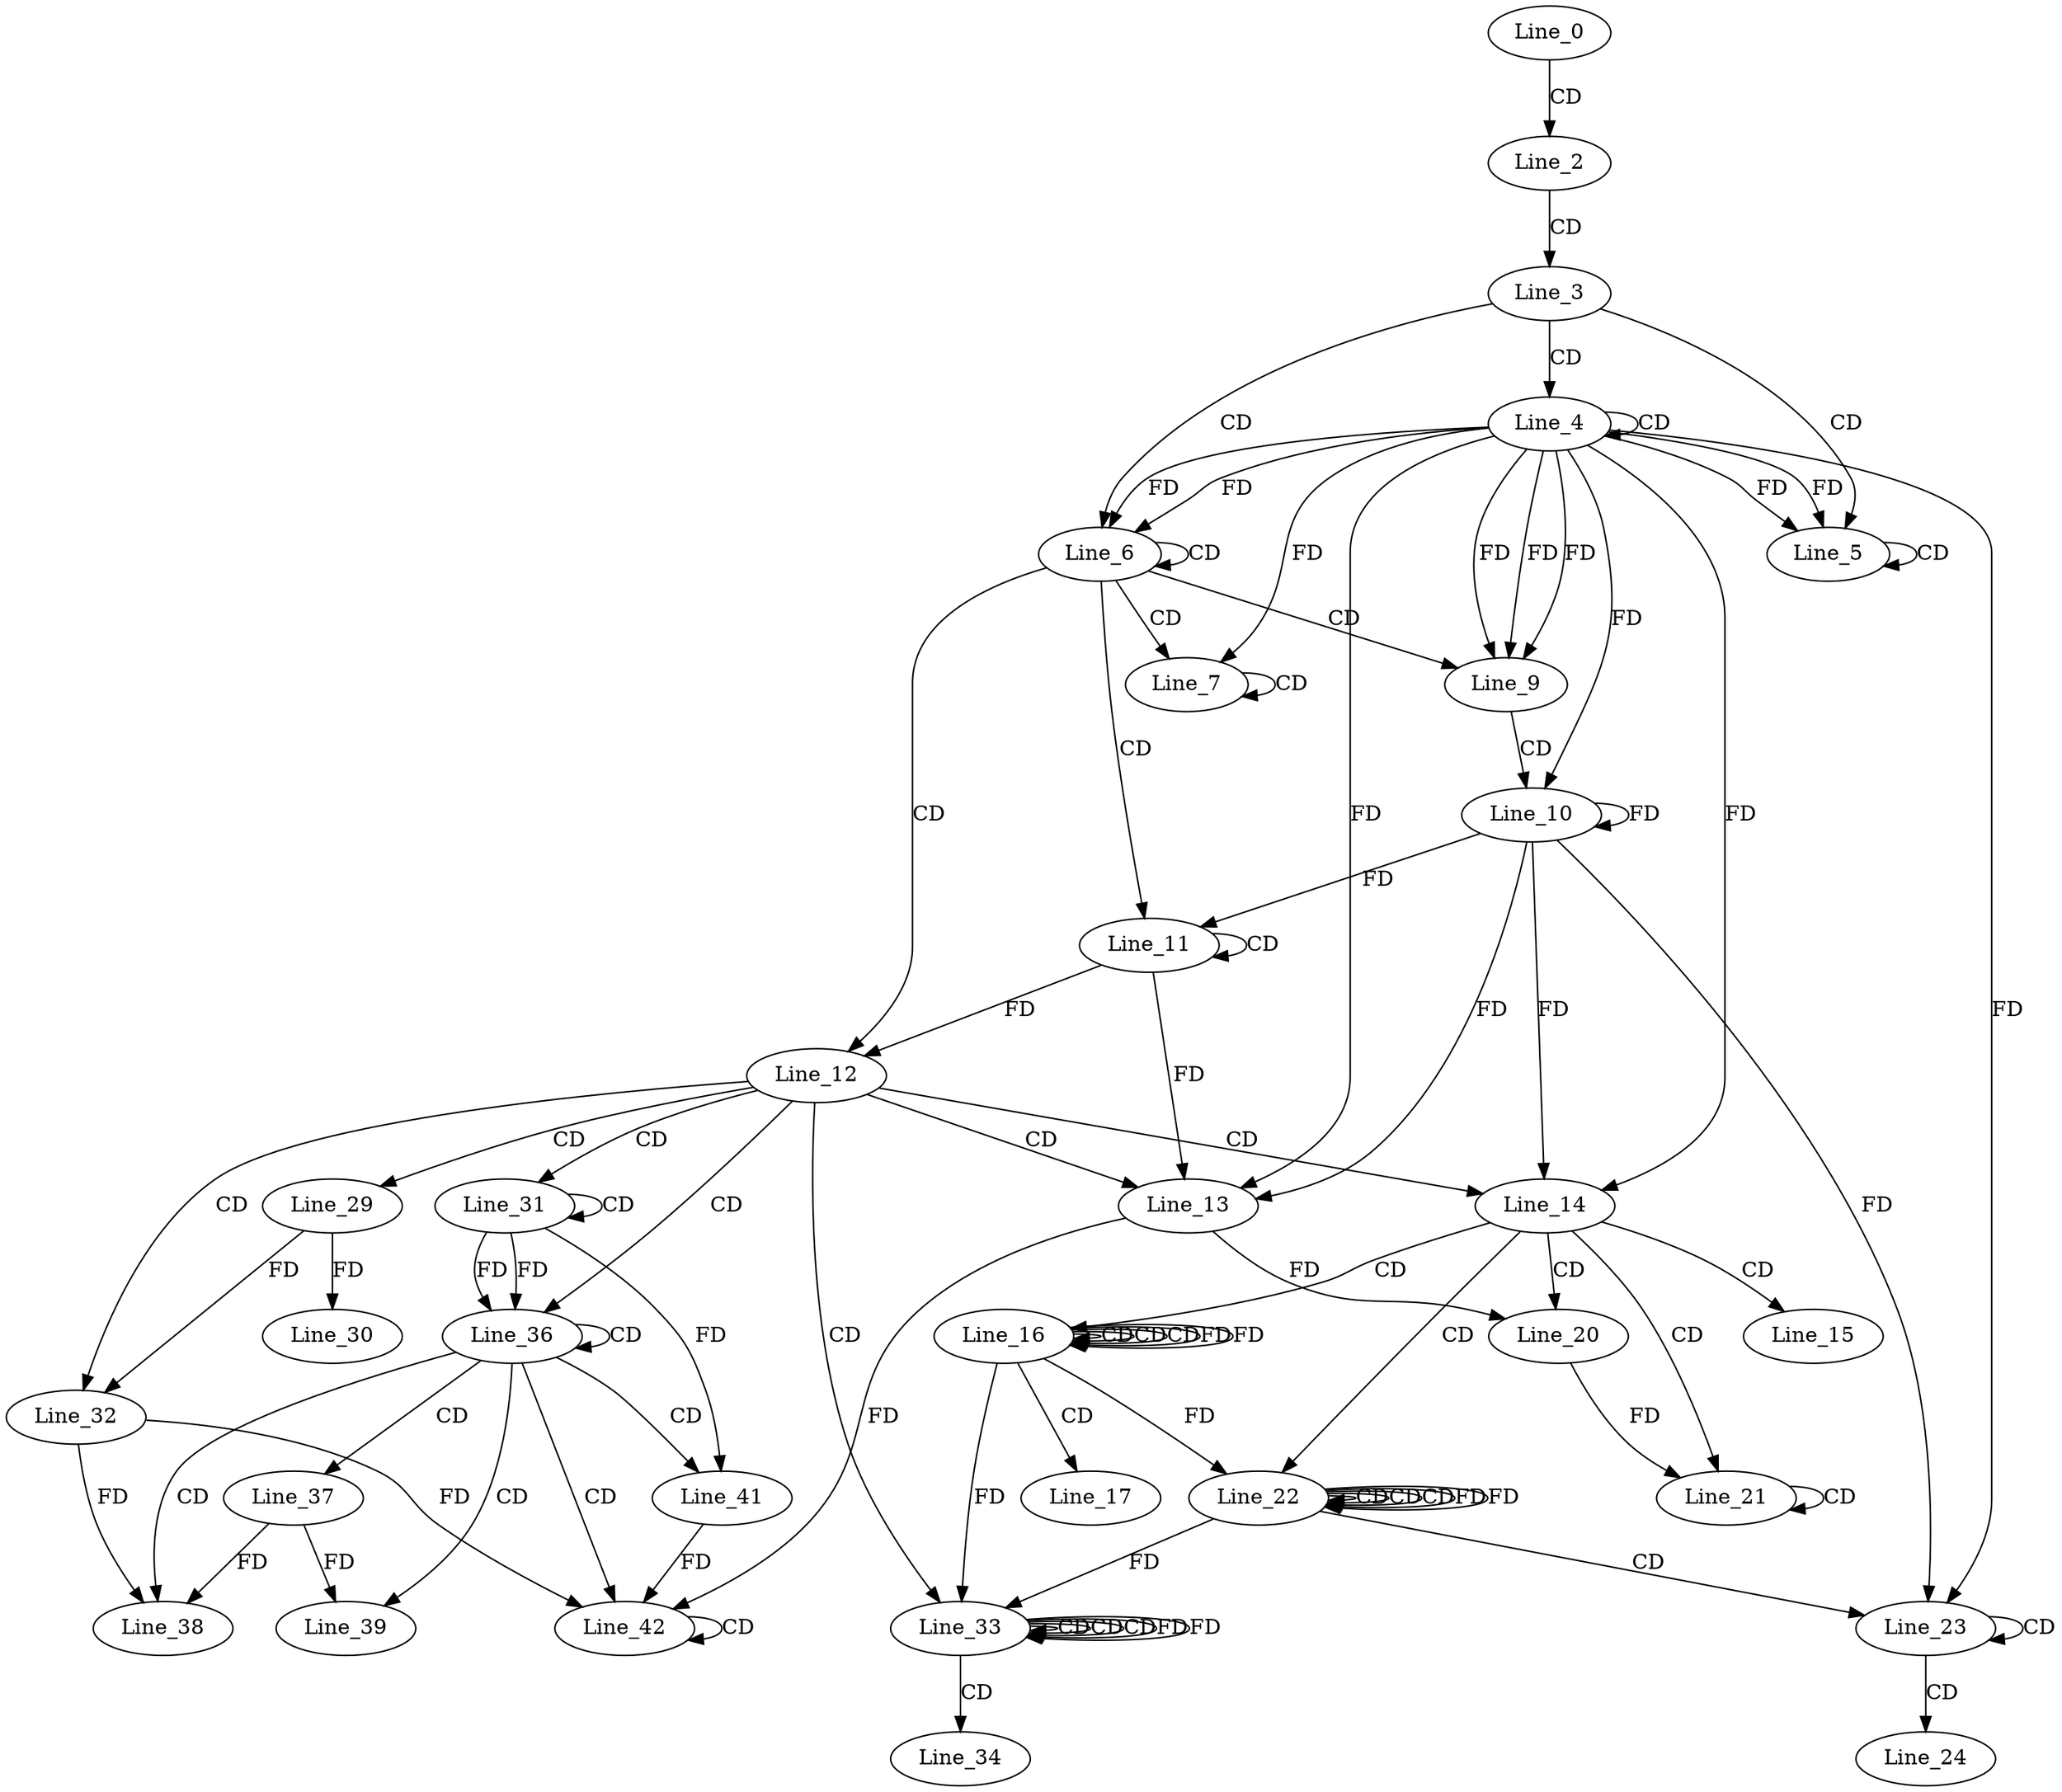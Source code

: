 digraph G {
  Line_0;
  Line_2;
  Line_3;
  Line_4;
  Line_4;
  Line_5;
  Line_5;
  Line_6;
  Line_6;
  Line_7;
  Line_7;
  Line_9;
  Line_9;
  Line_9;
  Line_9;
  Line_9;
  Line_9;
  Line_9;
  Line_10;
  Line_11;
  Line_11;
  Line_12;
  Line_12;
  Line_13;
  Line_13;
  Line_13;
  Line_13;
  Line_14;
  Line_14;
  Line_15;
  Line_16;
  Line_16;
  Line_16;
  Line_17;
  Line_20;
  Line_20;
  Line_21;
  Line_21;
  Line_22;
  Line_22;
  Line_22;
  Line_23;
  Line_23;
  Line_23;
  Line_23;
  Line_24;
  Line_29;
  Line_30;
  Line_30;
  Line_31;
  Line_31;
  Line_32;
  Line_32;
  Line_33;
  Line_33;
  Line_33;
  Line_34;
  Line_34;
  Line_34;
  Line_36;
  Line_36;
  Line_37;
  Line_37;
  Line_38;
  Line_39;
  Line_41;
  Line_41;
  Line_42;
  Line_42;
  Line_0 -> Line_2 [ label="CD" ];
  Line_2 -> Line_3 [ label="CD" ];
  Line_3 -> Line_4 [ label="CD" ];
  Line_4 -> Line_4 [ label="CD" ];
  Line_3 -> Line_5 [ label="CD" ];
  Line_4 -> Line_5 [ label="FD" ];
  Line_5 -> Line_5 [ label="CD" ];
  Line_4 -> Line_5 [ label="FD" ];
  Line_3 -> Line_6 [ label="CD" ];
  Line_4 -> Line_6 [ label="FD" ];
  Line_6 -> Line_6 [ label="CD" ];
  Line_4 -> Line_6 [ label="FD" ];
  Line_6 -> Line_7 [ label="CD" ];
  Line_7 -> Line_7 [ label="CD" ];
  Line_4 -> Line_7 [ label="FD" ];
  Line_6 -> Line_9 [ label="CD" ];
  Line_4 -> Line_9 [ label="FD" ];
  Line_4 -> Line_9 [ label="FD" ];
  Line_4 -> Line_9 [ label="FD" ];
  Line_9 -> Line_10 [ label="CD" ];
  Line_4 -> Line_10 [ label="FD" ];
  Line_10 -> Line_10 [ label="FD" ];
  Line_6 -> Line_11 [ label="CD" ];
  Line_11 -> Line_11 [ label="CD" ];
  Line_10 -> Line_11 [ label="FD" ];
  Line_6 -> Line_12 [ label="CD" ];
  Line_11 -> Line_12 [ label="FD" ];
  Line_12 -> Line_13 [ label="CD" ];
  Line_4 -> Line_13 [ label="FD" ];
  Line_10 -> Line_13 [ label="FD" ];
  Line_11 -> Line_13 [ label="FD" ];
  Line_12 -> Line_14 [ label="CD" ];
  Line_4 -> Line_14 [ label="FD" ];
  Line_10 -> Line_14 [ label="FD" ];
  Line_14 -> Line_15 [ label="CD" ];
  Line_14 -> Line_16 [ label="CD" ];
  Line_16 -> Line_16 [ label="CD" ];
  Line_16 -> Line_16 [ label="CD" ];
  Line_16 -> Line_16 [ label="CD" ];
  Line_16 -> Line_16 [ label="FD" ];
  Line_16 -> Line_17 [ label="CD" ];
  Line_14 -> Line_20 [ label="CD" ];
  Line_13 -> Line_20 [ label="FD" ];
  Line_14 -> Line_21 [ label="CD" ];
  Line_21 -> Line_21 [ label="CD" ];
  Line_20 -> Line_21 [ label="FD" ];
  Line_14 -> Line_22 [ label="CD" ];
  Line_22 -> Line_22 [ label="CD" ];
  Line_16 -> Line_22 [ label="FD" ];
  Line_22 -> Line_22 [ label="CD" ];
  Line_22 -> Line_22 [ label="CD" ];
  Line_22 -> Line_22 [ label="FD" ];
  Line_22 -> Line_23 [ label="CD" ];
  Line_23 -> Line_23 [ label="CD" ];
  Line_4 -> Line_23 [ label="FD" ];
  Line_10 -> Line_23 [ label="FD" ];
  Line_23 -> Line_24 [ label="CD" ];
  Line_12 -> Line_29 [ label="CD" ];
  Line_29 -> Line_30 [ label="FD" ];
  Line_12 -> Line_31 [ label="CD" ];
  Line_31 -> Line_31 [ label="CD" ];
  Line_12 -> Line_32 [ label="CD" ];
  Line_29 -> Line_32 [ label="FD" ];
  Line_12 -> Line_33 [ label="CD" ];
  Line_33 -> Line_33 [ label="CD" ];
  Line_22 -> Line_33 [ label="FD" ];
  Line_16 -> Line_33 [ label="FD" ];
  Line_33 -> Line_33 [ label="CD" ];
  Line_33 -> Line_33 [ label="CD" ];
  Line_33 -> Line_33 [ label="FD" ];
  Line_33 -> Line_34 [ label="CD" ];
  Line_12 -> Line_36 [ label="CD" ];
  Line_31 -> Line_36 [ label="FD" ];
  Line_36 -> Line_36 [ label="CD" ];
  Line_31 -> Line_36 [ label="FD" ];
  Line_36 -> Line_37 [ label="CD" ];
  Line_36 -> Line_38 [ label="CD" ];
  Line_32 -> Line_38 [ label="FD" ];
  Line_37 -> Line_38 [ label="FD" ];
  Line_36 -> Line_39 [ label="CD" ];
  Line_37 -> Line_39 [ label="FD" ];
  Line_36 -> Line_41 [ label="CD" ];
  Line_31 -> Line_41 [ label="FD" ];
  Line_36 -> Line_42 [ label="CD" ];
  Line_42 -> Line_42 [ label="CD" ];
  Line_41 -> Line_42 [ label="FD" ];
  Line_13 -> Line_42 [ label="FD" ];
  Line_32 -> Line_42 [ label="FD" ];
  Line_16 -> Line_16 [ label="FD" ];
  Line_22 -> Line_22 [ label="FD" ];
  Line_33 -> Line_33 [ label="FD" ];
}
